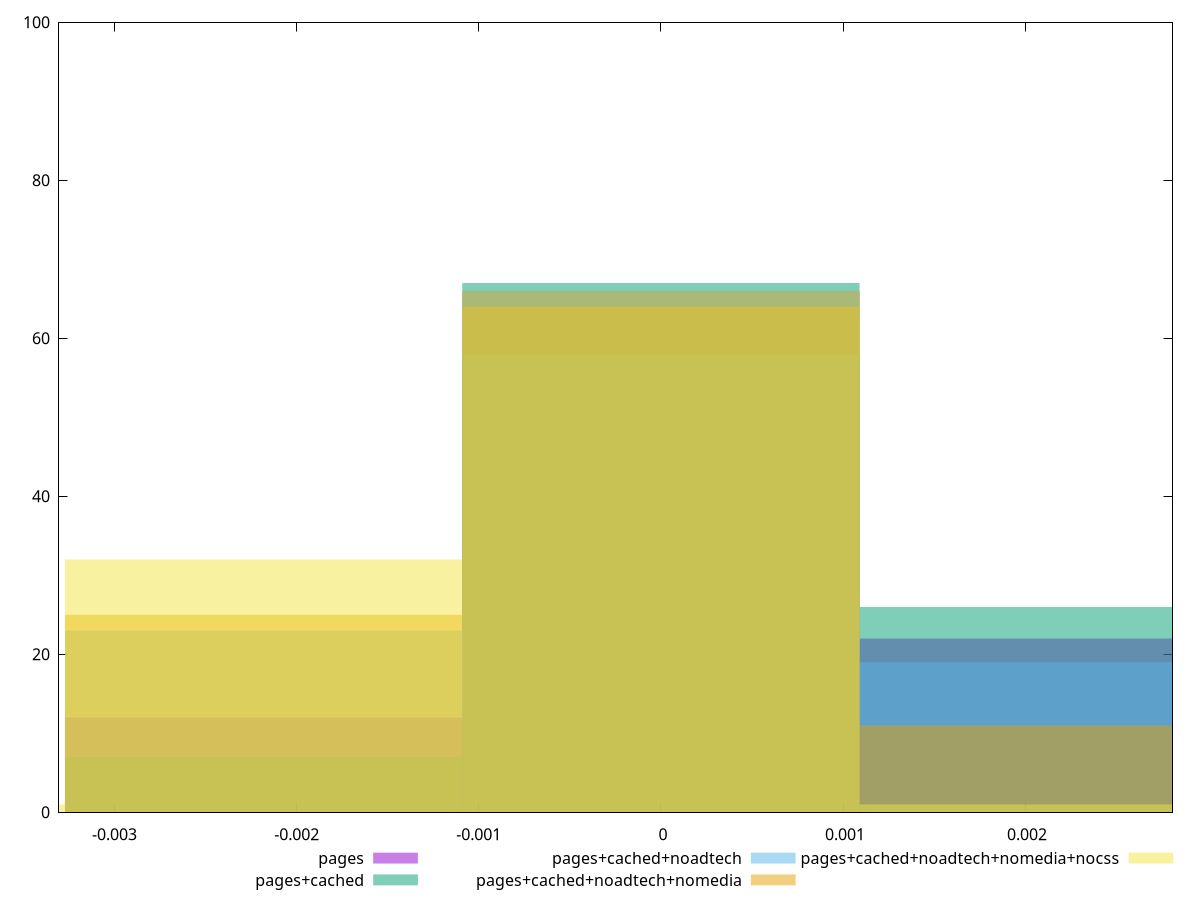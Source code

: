 reset

$pages <<EOF
0 66
0.002181671815743307 22
-0.002181671815743307 12
EOF

$pagesCached <<EOF
0.002181671815743307 26
0 67
-0.002181671815743307 7
EOF

$pagesCachedNoadtech <<EOF
0 58
-0.002181671815743307 23
0.002181671815743307 19
EOF

$pagesCachedNoadtechNomedia <<EOF
0 64
-0.002181671815743307 25
0.002181671815743307 11
EOF

$pagesCachedNoadtechNomediaNocss <<EOF
0 66
-0.002181671815743307 32
-0.004363343631486614 1
0.002181671815743307 1
EOF

set key outside below
set boxwidth 0.002181671815743307
set xrange [-0.0033053952483670652:0.00280940376796531]
set yrange [0:100]
set trange [0:100]
set style fill transparent solid 0.5 noborder
set terminal svg size 640, 530 enhanced background rgb 'white'
set output "report_00017_2021-02-10T15-08-03.406Z/meta/pScore-difference/comparison/histogram/all_raw.svg"

plot $pages title "pages" with boxes, \
     $pagesCached title "pages+cached" with boxes, \
     $pagesCachedNoadtech title "pages+cached+noadtech" with boxes, \
     $pagesCachedNoadtechNomedia title "pages+cached+noadtech+nomedia" with boxes, \
     $pagesCachedNoadtechNomediaNocss title "pages+cached+noadtech+nomedia+nocss" with boxes

reset
